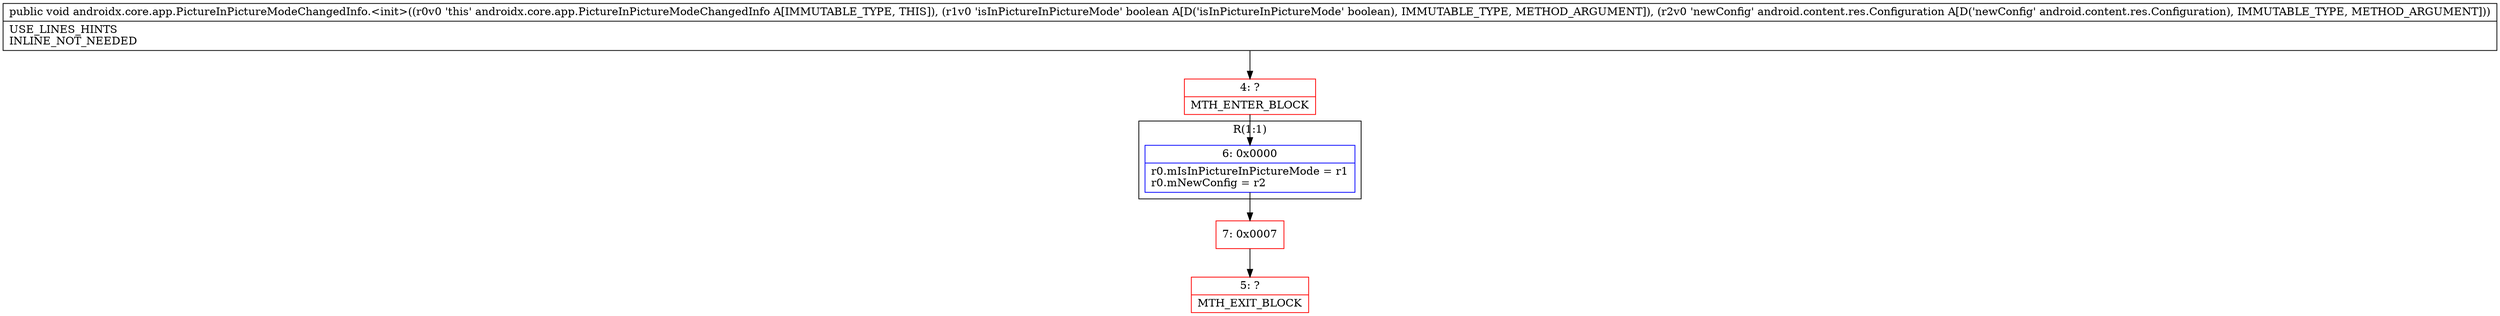 digraph "CFG forandroidx.core.app.PictureInPictureModeChangedInfo.\<init\>(ZLandroid\/content\/res\/Configuration;)V" {
subgraph cluster_Region_518718472 {
label = "R(1:1)";
node [shape=record,color=blue];
Node_6 [shape=record,label="{6\:\ 0x0000|r0.mIsInPictureInPictureMode = r1\lr0.mNewConfig = r2\l}"];
}
Node_4 [shape=record,color=red,label="{4\:\ ?|MTH_ENTER_BLOCK\l}"];
Node_7 [shape=record,color=red,label="{7\:\ 0x0007}"];
Node_5 [shape=record,color=red,label="{5\:\ ?|MTH_EXIT_BLOCK\l}"];
MethodNode[shape=record,label="{public void androidx.core.app.PictureInPictureModeChangedInfo.\<init\>((r0v0 'this' androidx.core.app.PictureInPictureModeChangedInfo A[IMMUTABLE_TYPE, THIS]), (r1v0 'isInPictureInPictureMode' boolean A[D('isInPictureInPictureMode' boolean), IMMUTABLE_TYPE, METHOD_ARGUMENT]), (r2v0 'newConfig' android.content.res.Configuration A[D('newConfig' android.content.res.Configuration), IMMUTABLE_TYPE, METHOD_ARGUMENT]))  | USE_LINES_HINTS\lINLINE_NOT_NEEDED\l}"];
MethodNode -> Node_4;Node_6 -> Node_7;
Node_4 -> Node_6;
Node_7 -> Node_5;
}

